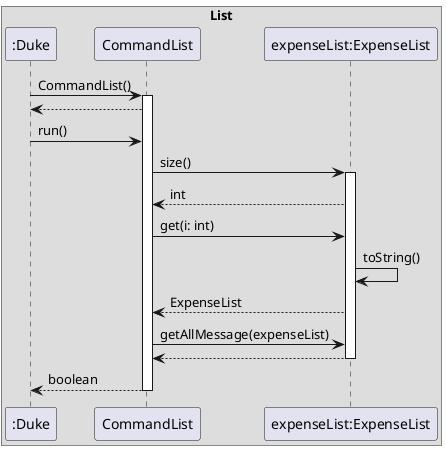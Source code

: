 @startuml
box "List"
participant ":Duke" as Duke
participant CommandList
participant "expenseList:ExpenseList" as ExpenseList
Duke -> CommandList: CommandList()
Activate CommandList
CommandList --> Duke
Duke -> CommandList: run()
CommandList -> ExpenseList: size()
Activate ExpenseList
ExpenseList --> CommandList: int
CommandList -> ExpenseList: get(i: int)
ExpenseList -> ExpenseList: toString()
ExpenseList --> CommandList: ExpenseList
CommandList -> ExpenseList: getAllMessage(expenseList)
ExpenseList --> CommandList
Deactivate ExpenseList
CommandList --> Duke: boolean
Deactivate CommandList

@enduml